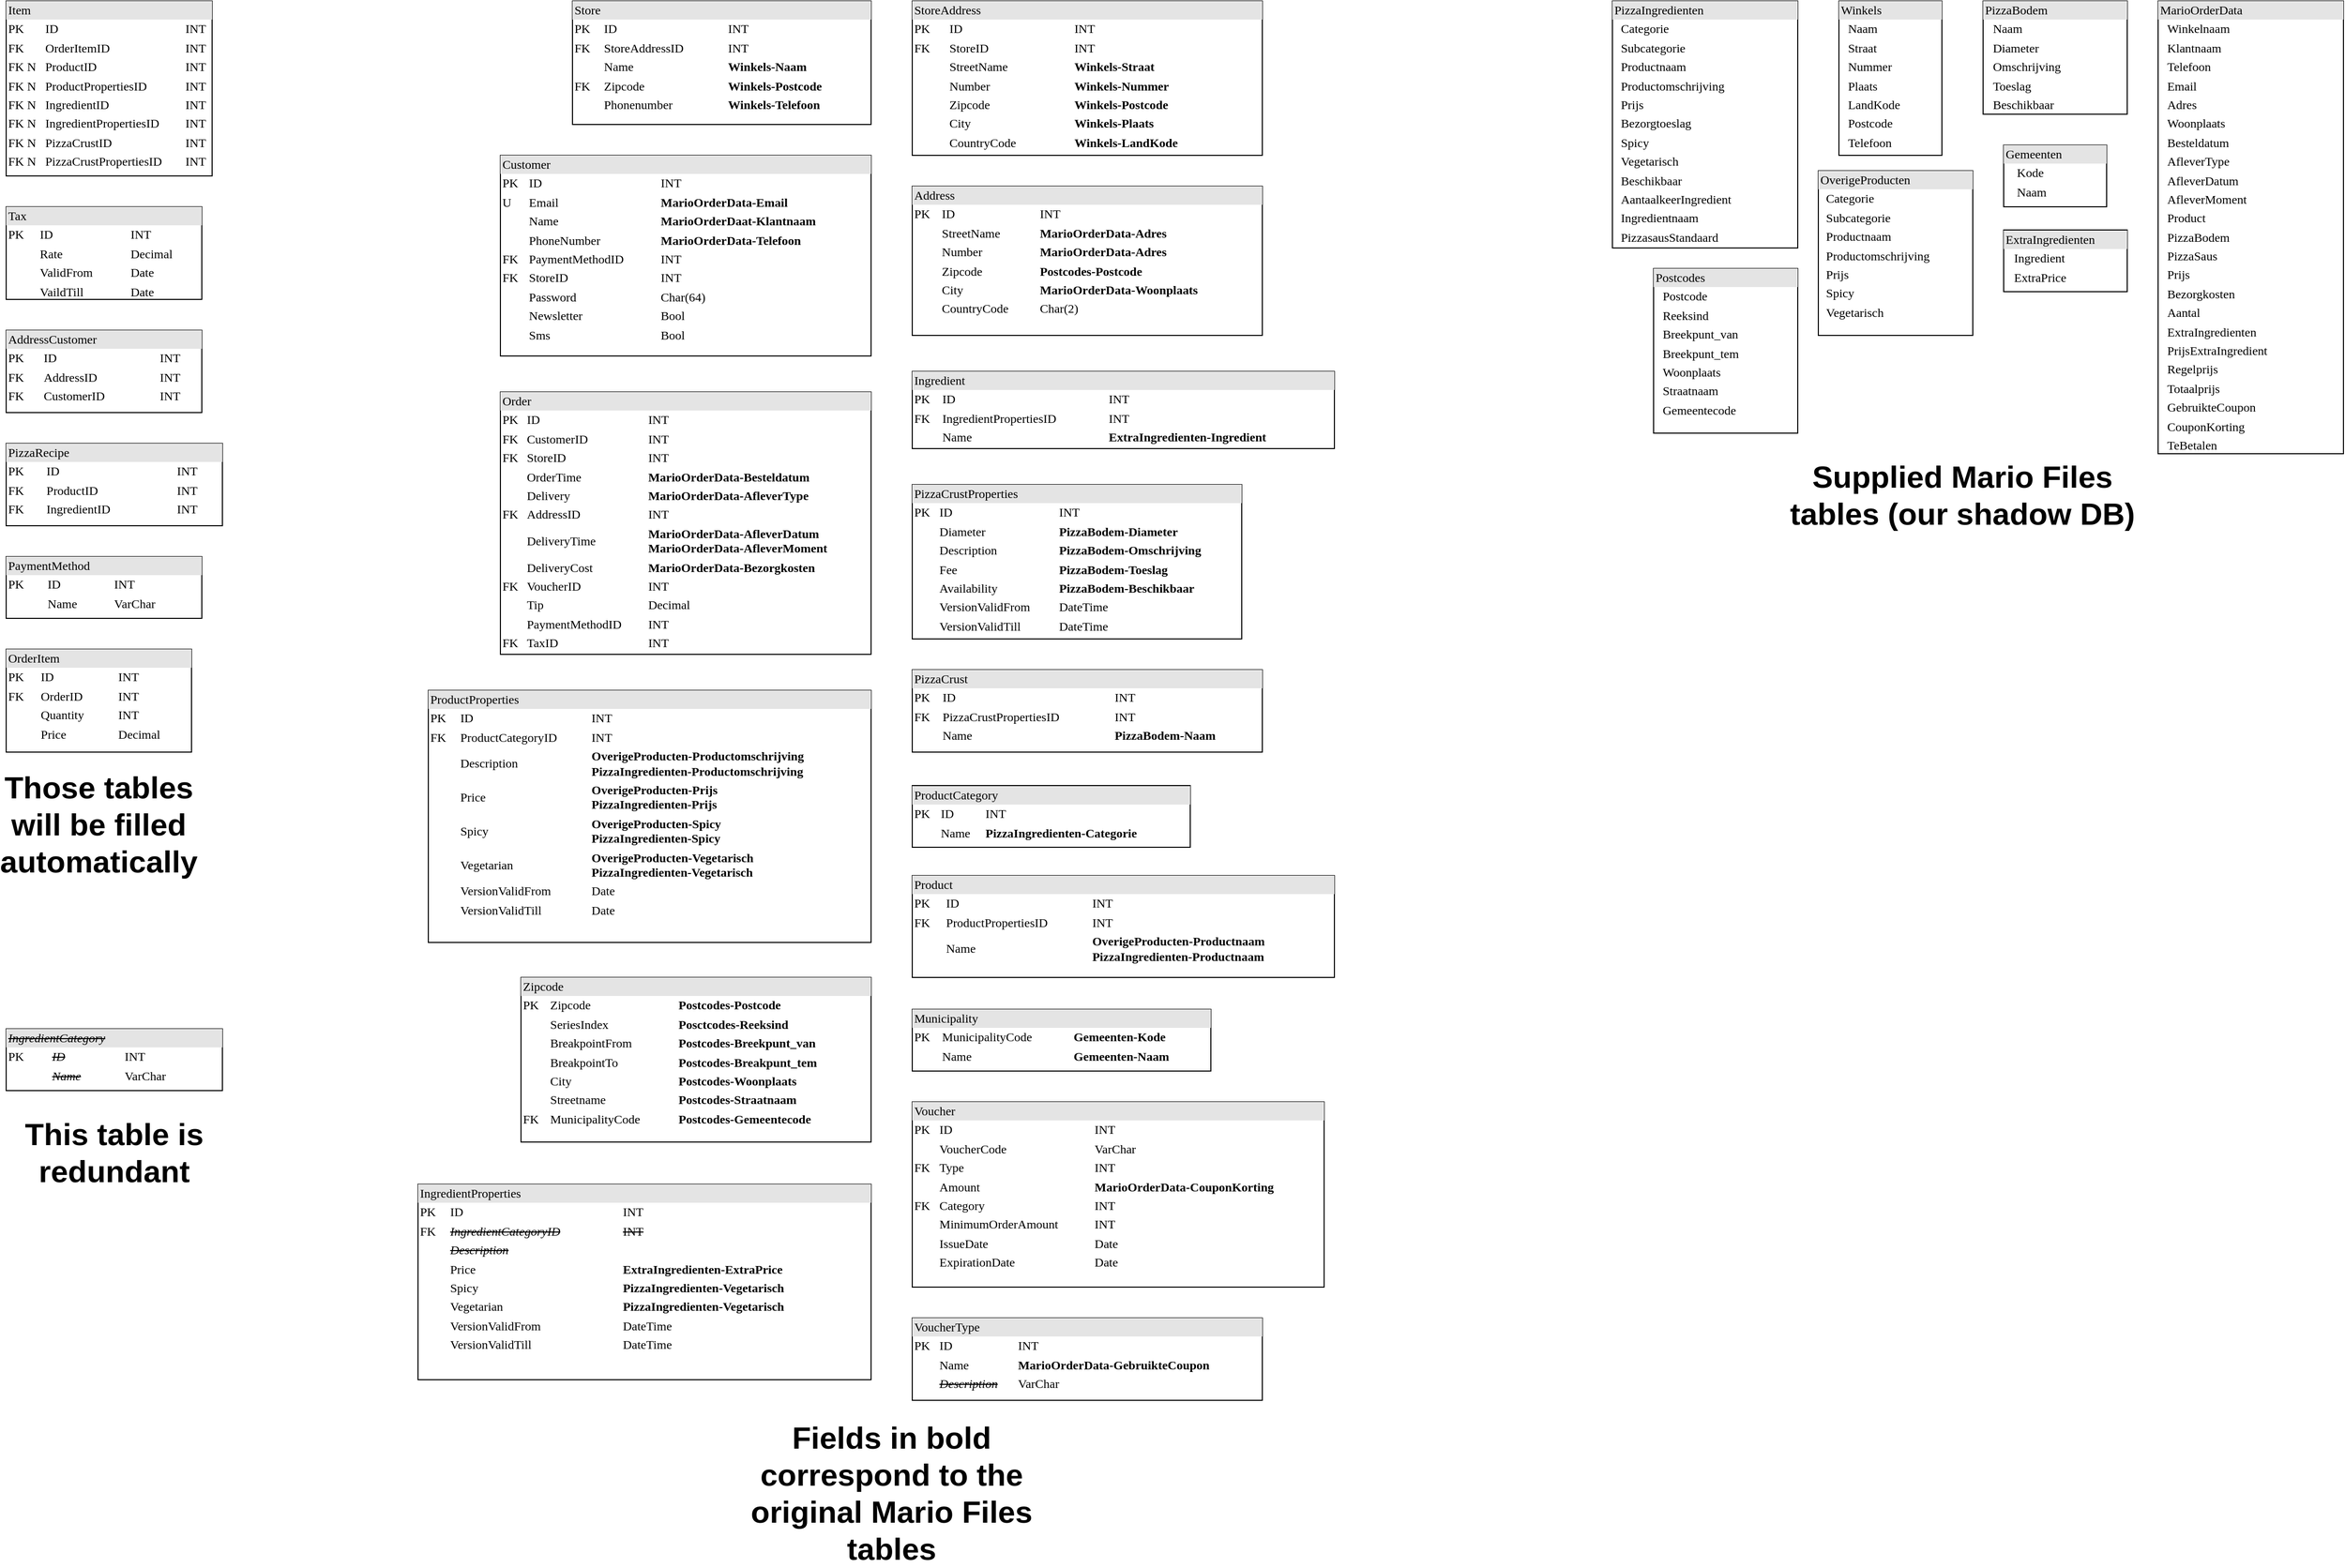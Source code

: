 <mxfile version="13.7.7" type="github"><diagram name="Page-1" id="2ca16b54-16f6-2749-3443-fa8db7711227"><mxGraphModel dx="2931" dy="1574" grid="1" gridSize="10" guides="1" tooltips="1" connect="1" arrows="1" fold="1" page="1" pageScale="1" pageWidth="4681" pageHeight="3300" background="#ffffff" math="0" shadow="0"><root><mxCell id="0"/><mxCell id="1" parent="0"/><mxCell id="2ed32ef02a7f4228-1" value="&lt;div style=&quot;box-sizing: border-box ; width: 100% ; background: #e4e4e4 ; padding: 2px&quot;&gt;Gemeenten&lt;/div&gt;&lt;table style=&quot;width: 100% ; font-size: 1em&quot; cellpadding=&quot;2&quot; cellspacing=&quot;0&quot;&gt;&lt;tbody&gt;&lt;tr&gt;&lt;td&gt;&lt;br&gt;&lt;/td&gt;&lt;td&gt;Kode&lt;/td&gt;&lt;/tr&gt;&lt;tr&gt;&lt;td&gt;&lt;br&gt;&lt;/td&gt;&lt;td&gt;Naam&lt;/td&gt;&lt;/tr&gt;&lt;tr&gt;&lt;td&gt;&lt;/td&gt;&lt;td&gt;&lt;br&gt;&lt;/td&gt;&lt;/tr&gt;&lt;/tbody&gt;&lt;/table&gt;" style="verticalAlign=top;align=left;overflow=fill;html=1;rounded=0;shadow=0;comic=0;labelBackgroundColor=none;strokeWidth=1;fontFamily=Verdana;fontSize=12" parent="1" vertex="1"><mxGeometry x="2020" y="180" width="100" height="60" as="geometry"/></mxCell><mxCell id="2ed32ef02a7f4228-2" value="&lt;div style=&quot;box-sizing: border-box ; width: 100% ; background: #e4e4e4 ; padding: 2px&quot;&gt;Postcodes&lt;/div&gt;&lt;table style=&quot;width: 100% ; font-size: 1em&quot; cellpadding=&quot;2&quot; cellspacing=&quot;0&quot;&gt;&lt;tbody&gt;&lt;tr&gt;&lt;td&gt;&lt;br&gt;&lt;/td&gt;&lt;td&gt;Postcode&lt;/td&gt;&lt;/tr&gt;&lt;tr&gt;&lt;td&gt;&lt;br&gt;&lt;/td&gt;&lt;td&gt;Reeksind&lt;/td&gt;&lt;/tr&gt;&lt;tr&gt;&lt;td&gt;&lt;/td&gt;&lt;td&gt;Breekpunt_van&lt;/td&gt;&lt;/tr&gt;&lt;tr&gt;&lt;td&gt;&lt;br&gt;&lt;/td&gt;&lt;td&gt;Breekpunt_tem&lt;br&gt;&lt;/td&gt;&lt;/tr&gt;&lt;tr&gt;&lt;td&gt;&lt;br&gt;&lt;/td&gt;&lt;td&gt;Woonplaats&lt;br&gt;&lt;/td&gt;&lt;/tr&gt;&lt;tr&gt;&lt;td&gt;&lt;br&gt;&lt;/td&gt;&lt;td&gt;Straatnaam&lt;br&gt;&lt;/td&gt;&lt;/tr&gt;&lt;tr&gt;&lt;td&gt;&lt;br&gt;&lt;/td&gt;&lt;td&gt;Gemeentecode&lt;br&gt;&lt;/td&gt;&lt;/tr&gt;&lt;/tbody&gt;&lt;/table&gt;" style="verticalAlign=top;align=left;overflow=fill;html=1;rounded=0;shadow=0;comic=0;labelBackgroundColor=none;strokeWidth=1;fontFamily=Verdana;fontSize=12" parent="1" vertex="1"><mxGeometry x="1680" y="300" width="140" height="160" as="geometry"/></mxCell><mxCell id="2ed32ef02a7f4228-5" value="&lt;div style=&quot;box-sizing: border-box ; width: 100% ; background: #e4e4e4 ; padding: 2px&quot;&gt;ExtraIngredienten&lt;br&gt;&lt;/div&gt;&lt;table style=&quot;width: 100% ; font-size: 1em&quot; cellpadding=&quot;2&quot; cellspacing=&quot;0&quot;&gt;&lt;tbody&gt;&lt;tr&gt;&lt;td&gt;&lt;br&gt;&lt;/td&gt;&lt;td&gt;Ingredient&lt;/td&gt;&lt;/tr&gt;&lt;tr&gt;&lt;td&gt;&lt;br&gt;&lt;/td&gt;&lt;td&gt;ExtraPrice&lt;/td&gt;&lt;/tr&gt;&lt;tr&gt;&lt;td&gt;&lt;/td&gt;&lt;td&gt;&lt;br&gt;&lt;/td&gt;&lt;/tr&gt;&lt;/tbody&gt;&lt;/table&gt;" style="verticalAlign=top;align=left;overflow=fill;html=1;rounded=0;shadow=0;comic=0;labelBackgroundColor=none;strokeWidth=1;fontFamily=Verdana;fontSize=12" parent="1" vertex="1"><mxGeometry x="2020" y="262.5" width="120" height="60" as="geometry"/></mxCell><mxCell id="2ed32ef02a7f4228-6" value="&lt;div style=&quot;box-sizing: border-box ; width: 100% ; background: #e4e4e4 ; padding: 2px&quot;&gt;Winkels&lt;/div&gt;&lt;table style=&quot;width: 100% ; font-size: 1em&quot; cellpadding=&quot;2&quot; cellspacing=&quot;0&quot;&gt;&lt;tbody&gt;&lt;tr&gt;&lt;td&gt;&lt;br&gt;&lt;/td&gt;&lt;td&gt;Naam&lt;/td&gt;&lt;/tr&gt;&lt;tr&gt;&lt;td&gt;&lt;br&gt;&lt;/td&gt;&lt;td&gt;Straat&lt;/td&gt;&lt;/tr&gt;&lt;tr&gt;&lt;td&gt;&lt;/td&gt;&lt;td&gt;Nummer&lt;/td&gt;&lt;/tr&gt;&lt;tr&gt;&lt;td&gt;&lt;br&gt;&lt;/td&gt;&lt;td&gt;Plaats&lt;br&gt;&lt;/td&gt;&lt;/tr&gt;&lt;tr&gt;&lt;td&gt;&lt;br&gt;&lt;/td&gt;&lt;td&gt;LandKode&lt;br&gt;&lt;/td&gt;&lt;/tr&gt;&lt;tr&gt;&lt;td&gt;&lt;br&gt;&lt;/td&gt;&lt;td&gt;Postcode&lt;/td&gt;&lt;/tr&gt;&lt;tr&gt;&lt;td&gt;&lt;br&gt;&lt;/td&gt;&lt;td&gt;Telefoon&lt;br&gt;&lt;/td&gt;&lt;/tr&gt;&lt;tr&gt;&lt;td&gt;&lt;br&gt;&lt;/td&gt;&lt;td&gt;&lt;br&gt;&lt;/td&gt;&lt;/tr&gt;&lt;tr&gt;&lt;td&gt;&lt;br&gt;&lt;/td&gt;&lt;td&gt;&lt;br&gt;&lt;/td&gt;&lt;/tr&gt;&lt;tr&gt;&lt;td&gt;&lt;br&gt;&lt;/td&gt;&lt;td&gt;&lt;br&gt;&lt;/td&gt;&lt;/tr&gt;&lt;/tbody&gt;&lt;/table&gt;" style="verticalAlign=top;align=left;overflow=fill;html=1;rounded=0;shadow=0;comic=0;labelBackgroundColor=none;strokeWidth=1;fontFamily=Verdana;fontSize=12" parent="1" vertex="1"><mxGeometry x="1860" y="40" width="100" height="150" as="geometry"/></mxCell><mxCell id="2ed32ef02a7f4228-8" value="&lt;div style=&quot;box-sizing: border-box ; width: 100% ; background: #e4e4e4 ; padding: 2px&quot;&gt;MarioOrderData&lt;/div&gt;&lt;table style=&quot;width: 100% ; font-size: 1em&quot; cellpadding=&quot;2&quot; cellspacing=&quot;0&quot;&gt;&lt;tbody&gt;&lt;tr&gt;&lt;td&gt;&lt;br&gt;&lt;/td&gt;&lt;td&gt;Winkelnaam&lt;/td&gt;&lt;/tr&gt;&lt;tr&gt;&lt;td&gt;&lt;br&gt;&lt;/td&gt;&lt;td&gt;Klantnaam&lt;/td&gt;&lt;/tr&gt;&lt;tr&gt;&lt;td&gt;&lt;/td&gt;&lt;td&gt;Telefoon&lt;/td&gt;&lt;/tr&gt;&lt;tr&gt;&lt;td&gt;&lt;br&gt;&lt;/td&gt;&lt;td&gt;Email&lt;br&gt;&lt;/td&gt;&lt;/tr&gt;&lt;tr&gt;&lt;td&gt;&lt;br&gt;&lt;/td&gt;&lt;td&gt;Adres&lt;br&gt;&lt;/td&gt;&lt;/tr&gt;&lt;tr&gt;&lt;td&gt;&lt;br&gt;&lt;/td&gt;&lt;td&gt;Woonplaats&lt;br&gt;&lt;/td&gt;&lt;/tr&gt;&lt;tr&gt;&lt;td&gt;&lt;br&gt;&lt;/td&gt;&lt;td&gt;Besteldatum&lt;br&gt;&lt;/td&gt;&lt;/tr&gt;&lt;tr&gt;&lt;td&gt;&lt;br&gt;&lt;/td&gt;&lt;td&gt;AfleverType&lt;br&gt;&lt;/td&gt;&lt;/tr&gt;&lt;tr&gt;&lt;td&gt;&lt;br&gt;&lt;/td&gt;&lt;td&gt;AfleverDatum&lt;/td&gt;&lt;/tr&gt;&lt;tr&gt;&lt;td&gt;&lt;br&gt;&lt;/td&gt;&lt;td&gt;AfleverMoment&lt;br&gt;&lt;/td&gt;&lt;/tr&gt;&lt;tr&gt;&lt;td&gt;&lt;br&gt;&lt;/td&gt;&lt;td&gt;Product&lt;br&gt;&lt;/td&gt;&lt;/tr&gt;&lt;tr&gt;&lt;td&gt;&lt;br&gt;&lt;/td&gt;&lt;td&gt;PizzaBodem&lt;br&gt;&lt;/td&gt;&lt;/tr&gt;&lt;tr&gt;&lt;td&gt;&lt;br&gt;&lt;/td&gt;&lt;td&gt;PizzaSaus&lt;br&gt;&lt;/td&gt;&lt;/tr&gt;&lt;tr&gt;&lt;td&gt;&lt;br&gt;&lt;/td&gt;&lt;td&gt;Prijs&lt;br&gt;&lt;/td&gt;&lt;/tr&gt;&lt;tr&gt;&lt;td&gt;&lt;br&gt;&lt;/td&gt;&lt;td&gt;Bezorgkosten&lt;br&gt;&lt;/td&gt;&lt;/tr&gt;&lt;tr&gt;&lt;td&gt;&lt;br&gt;&lt;/td&gt;&lt;td&gt;Aantal&lt;br&gt;&lt;/td&gt;&lt;/tr&gt;&lt;tr&gt;&lt;td&gt;&lt;br&gt;&lt;/td&gt;&lt;td&gt;ExtraIngredienten&lt;br&gt;&lt;/td&gt;&lt;/tr&gt;&lt;tr&gt;&lt;td&gt;&lt;br&gt;&lt;/td&gt;&lt;td&gt;PrijsExtraIngredient&lt;br&gt;&lt;/td&gt;&lt;/tr&gt;&lt;tr&gt;&lt;td&gt;&lt;br&gt;&lt;/td&gt;&lt;td&gt;Regelprijs&lt;br&gt;&lt;/td&gt;&lt;/tr&gt;&lt;tr&gt;&lt;td&gt;&lt;br&gt;&lt;/td&gt;&lt;td&gt;Totaalprijs&lt;br&gt;&lt;/td&gt;&lt;/tr&gt;&lt;tr&gt;&lt;td&gt;&lt;br&gt;&lt;/td&gt;&lt;td&gt;GebruikteCoupon&lt;br&gt;&lt;/td&gt;&lt;/tr&gt;&lt;tr&gt;&lt;td&gt;&lt;br&gt;&lt;/td&gt;&lt;td&gt;CouponKorting&lt;br&gt;&lt;/td&gt;&lt;/tr&gt;&lt;tr&gt;&lt;td&gt;&lt;br&gt;&lt;/td&gt;&lt;td&gt;TeBetalen&lt;br&gt;&lt;/td&gt;&lt;/tr&gt;&lt;/tbody&gt;&lt;/table&gt;" style="verticalAlign=top;align=left;overflow=fill;html=1;rounded=0;shadow=0;comic=0;labelBackgroundColor=none;strokeWidth=1;fontFamily=Verdana;fontSize=12" parent="1" vertex="1"><mxGeometry x="2170" y="40" width="180" height="440" as="geometry"/></mxCell><mxCell id="2ed32ef02a7f4228-10" value="&lt;div style=&quot;box-sizing: border-box ; width: 100% ; background: #e4e4e4 ; padding: 2px&quot;&gt;PizzaIngredienten&lt;/div&gt;&lt;table style=&quot;width: 100% ; font-size: 1em&quot; cellpadding=&quot;2&quot; cellspacing=&quot;0&quot;&gt;&lt;tbody&gt;&lt;tr&gt;&lt;td&gt;&lt;br&gt;&lt;/td&gt;&lt;td&gt;Categorie&lt;/td&gt;&lt;/tr&gt;&lt;tr&gt;&lt;td&gt;&lt;br&gt;&lt;/td&gt;&lt;td&gt;Subcategorie&lt;/td&gt;&lt;/tr&gt;&lt;tr&gt;&lt;td&gt;&lt;/td&gt;&lt;td&gt;Productnaam&lt;/td&gt;&lt;/tr&gt;&lt;tr&gt;&lt;td&gt;&lt;br&gt;&lt;/td&gt;&lt;td&gt;Productomschrijving&lt;br&gt;&lt;/td&gt;&lt;/tr&gt;&lt;tr&gt;&lt;td&gt;&lt;br&gt;&lt;/td&gt;&lt;td&gt;Prijs&lt;br&gt;&lt;/td&gt;&lt;/tr&gt;&lt;tr&gt;&lt;td&gt;&lt;br&gt;&lt;/td&gt;&lt;td&gt;Bezorgtoeslag&lt;br&gt;&lt;/td&gt;&lt;/tr&gt;&lt;tr&gt;&lt;td&gt;&lt;br&gt;&lt;/td&gt;&lt;td&gt;Spicy&lt;br&gt;&lt;/td&gt;&lt;/tr&gt;&lt;tr&gt;&lt;td&gt;&lt;br&gt;&lt;/td&gt;&lt;td&gt;Vegetarisch&lt;br&gt;&lt;/td&gt;&lt;/tr&gt;&lt;tr&gt;&lt;td&gt;&lt;br&gt;&lt;/td&gt;&lt;td&gt;Beschikbaar&lt;br&gt;&lt;/td&gt;&lt;/tr&gt;&lt;tr&gt;&lt;td&gt;&lt;br&gt;&lt;/td&gt;&lt;td&gt;AantaalkeerIngredient&lt;br&gt;&lt;/td&gt;&lt;/tr&gt;&lt;tr&gt;&lt;td&gt;&lt;br&gt;&lt;/td&gt;&lt;td&gt;Ingredientnaam&lt;br&gt;&lt;/td&gt;&lt;/tr&gt;&lt;tr&gt;&lt;td&gt;&lt;br&gt;&lt;/td&gt;&lt;td&gt;PizzasausStandaard&lt;br&gt;&lt;/td&gt;&lt;/tr&gt;&lt;/tbody&gt;&lt;/table&gt;" style="verticalAlign=top;align=left;overflow=fill;html=1;rounded=0;shadow=0;comic=0;labelBackgroundColor=none;strokeWidth=1;fontFamily=Verdana;fontSize=12" parent="1" vertex="1"><mxGeometry x="1640" y="40" width="180" height="240" as="geometry"/></mxCell><mxCell id="2ed32ef02a7f4228-12" value="&lt;div style=&quot;box-sizing: border-box ; width: 100% ; background: #e4e4e4 ; padding: 2px&quot;&gt;OverigeProducten&lt;/div&gt;&lt;table style=&quot;width: 100% ; font-size: 1em&quot; cellpadding=&quot;2&quot; cellspacing=&quot;0&quot;&gt;&lt;tbody&gt;&lt;tr&gt;&lt;td&gt;&lt;br&gt;&lt;/td&gt;&lt;td&gt;Categorie&lt;/td&gt;&lt;/tr&gt;&lt;tr&gt;&lt;td&gt;&lt;br&gt;&lt;/td&gt;&lt;td&gt;Subcategorie&lt;/td&gt;&lt;/tr&gt;&lt;tr&gt;&lt;td&gt;&lt;/td&gt;&lt;td&gt;Productnaam&lt;/td&gt;&lt;/tr&gt;&lt;tr&gt;&lt;td&gt;&lt;br&gt;&lt;/td&gt;&lt;td&gt;Productomschrijving&lt;br&gt;&lt;/td&gt;&lt;/tr&gt;&lt;tr&gt;&lt;td&gt;&lt;br&gt;&lt;/td&gt;&lt;td&gt;Prijs&lt;br&gt;&lt;/td&gt;&lt;/tr&gt;&lt;tr&gt;&lt;td&gt;&lt;br&gt;&lt;/td&gt;&lt;td&gt;Spicy&lt;br&gt;&lt;/td&gt;&lt;/tr&gt;&lt;tr&gt;&lt;td&gt;&lt;br&gt;&lt;/td&gt;&lt;td&gt;Vegetarisch&lt;/td&gt;&lt;/tr&gt;&lt;/tbody&gt;&lt;/table&gt;" style="verticalAlign=top;align=left;overflow=fill;html=1;rounded=0;shadow=0;comic=0;labelBackgroundColor=none;strokeWidth=1;fontFamily=Verdana;fontSize=12" parent="1" vertex="1"><mxGeometry x="1840" y="205" width="150" height="160" as="geometry"/></mxCell><mxCell id="JpYVk5_XRq7a_SPxxOqZ-1" value="&lt;div style=&quot;box-sizing: border-box ; width: 100% ; background: #e4e4e4 ; padding: 2px&quot;&gt;PizzaBodem&lt;br&gt;&lt;/div&gt;&lt;table style=&quot;width: 100% ; font-size: 1em&quot; cellpadding=&quot;2&quot; cellspacing=&quot;0&quot;&gt;&lt;tbody&gt;&lt;tr&gt;&lt;td&gt;&lt;br&gt;&lt;/td&gt;&lt;td&gt;Naam&lt;/td&gt;&lt;/tr&gt;&lt;tr&gt;&lt;td&gt;&lt;br&gt;&lt;/td&gt;&lt;td&gt;Diameter&lt;br&gt;&lt;/td&gt;&lt;/tr&gt;&lt;tr&gt;&lt;td&gt;&lt;/td&gt;&lt;td&gt;Omschrijving&lt;br&gt;&lt;/td&gt;&lt;/tr&gt;&lt;tr&gt;&lt;td&gt;&lt;br&gt;&lt;/td&gt;&lt;td&gt;Toeslag&lt;br&gt;&lt;/td&gt;&lt;/tr&gt;&lt;tr&gt;&lt;td&gt;&lt;br&gt;&lt;/td&gt;&lt;td&gt;Beschikbaar&lt;/td&gt;&lt;/tr&gt;&lt;tr&gt;&lt;td&gt;&lt;br&gt;&lt;/td&gt;&lt;td&gt;&lt;br&gt;&lt;/td&gt;&lt;/tr&gt;&lt;tr&gt;&lt;td&gt;&lt;br&gt;&lt;/td&gt;&lt;td&gt;&lt;br&gt;&lt;/td&gt;&lt;/tr&gt;&lt;/tbody&gt;&lt;/table&gt;" style="verticalAlign=top;align=left;overflow=fill;html=1;rounded=0;shadow=0;comic=0;labelBackgroundColor=none;strokeWidth=1;fontFamily=Verdana;fontSize=12" parent="1" vertex="1"><mxGeometry x="2000" y="40" width="140" height="110" as="geometry"/></mxCell><mxCell id="wfEg0VBYQeHre-1-hse5-2" value="&lt;div style=&quot;box-sizing: border-box ; width: 100% ; background: #e4e4e4 ; padding: 2px&quot;&gt;IngredientProperties&lt;br&gt;&lt;/div&gt;&lt;table style=&quot;width: 100% ; font-size: 1em&quot; cellspacing=&quot;0&quot; cellpadding=&quot;2&quot;&gt;&lt;tbody&gt;&lt;tr&gt;&lt;td&gt;PK&lt;/td&gt;&lt;td&gt;ID&lt;/td&gt;&lt;td&gt;INT&lt;/td&gt;&lt;/tr&gt;&lt;tr&gt;&lt;td&gt;FK&lt;/td&gt;&lt;td&gt;&lt;strike&gt;&lt;i&gt;IngredientCategoryID&lt;/i&gt;&lt;/strike&gt;&lt;br&gt;&lt;/td&gt;&lt;td&gt;&lt;strike&gt;INT&lt;/strike&gt;&lt;/td&gt;&lt;/tr&gt;&lt;tr&gt;&lt;td&gt;&lt;br&gt;&lt;/td&gt;&lt;td&gt;&lt;strike&gt;&lt;i&gt;Description&lt;/i&gt;&lt;/strike&gt;&lt;br&gt;&lt;/td&gt;&lt;td&gt;&lt;br&gt;&lt;/td&gt;&lt;/tr&gt;&lt;tr&gt;&lt;td&gt;&lt;br&gt;&lt;/td&gt;&lt;td&gt;Price&lt;br&gt;&lt;/td&gt;&lt;td&gt;&lt;b&gt;ExtraIngredienten-ExtraPrice&lt;/b&gt;&lt;/td&gt;&lt;/tr&gt;&lt;tr&gt;&lt;td&gt;&lt;br&gt;&lt;/td&gt;&lt;td&gt;Spicy&lt;br&gt;&lt;/td&gt;&lt;td&gt;&lt;b&gt;PizzaIngredienten-Vegetarisch&lt;/b&gt;&lt;/td&gt;&lt;/tr&gt;&lt;tr&gt;&lt;td&gt;&lt;br&gt;&lt;/td&gt;&lt;td&gt;Vegetarian&lt;br&gt;&lt;/td&gt;&lt;td&gt;&lt;b&gt;PizzaIngredienten-Vegetarisch&lt;/b&gt;&lt;/td&gt;&lt;/tr&gt;&lt;tr&gt;&lt;td&gt;&lt;br&gt;&lt;/td&gt;&lt;td&gt;VersionValidFrom&lt;/td&gt;&lt;td&gt;DateTime&lt;/td&gt;&lt;/tr&gt;&lt;tr&gt;&lt;td&gt;&lt;br&gt;&lt;/td&gt;&lt;td&gt;VersionValidTill&lt;/td&gt;&lt;td&gt;DateTime&lt;/td&gt;&lt;/tr&gt;&lt;/tbody&gt;&lt;/table&gt;" style="verticalAlign=top;align=left;overflow=fill;html=1;rounded=0;shadow=0;comic=0;labelBackgroundColor=none;strokeWidth=1;fontFamily=Verdana;fontSize=12" vertex="1" parent="1"><mxGeometry x="480" y="1190" width="440" height="190" as="geometry"/></mxCell><mxCell id="wfEg0VBYQeHre-1-hse5-3" value="&lt;div style=&quot;box-sizing: border-box ; width: 100% ; background: #e4e4e4 ; padding: 2px&quot;&gt;ProductProperties&lt;br&gt;&lt;/div&gt;&lt;table style=&quot;width: 100% ; font-size: 1em&quot; cellspacing=&quot;0&quot; cellpadding=&quot;2&quot;&gt;&lt;tbody&gt;&lt;tr&gt;&lt;td&gt;PK&amp;nbsp;&lt;/td&gt;&lt;td&gt;ID&lt;/td&gt;&lt;td&gt;INT&lt;br&gt;&lt;/td&gt;&lt;/tr&gt;&lt;tr&gt;&lt;td&gt;FK&lt;/td&gt;&lt;td&gt;ProductCategoryID&lt;br&gt;&lt;/td&gt;&lt;td&gt;INT&lt;/td&gt;&lt;/tr&gt;&lt;tr&gt;&lt;td&gt;&lt;br&gt;&lt;/td&gt;&lt;td&gt;Description&lt;br&gt;&lt;/td&gt;&lt;td&gt;&lt;b&gt;OverigeProducten-Productomschrijving&lt;br&gt;PizzaIngredienten-Productomschrijving&lt;br&gt;&lt;/b&gt;&lt;/td&gt;&lt;/tr&gt;&lt;tr&gt;&lt;td&gt;&lt;br&gt;&lt;/td&gt;&lt;td&gt;Price&lt;br&gt;&lt;/td&gt;&lt;td&gt;&lt;b&gt;OverigeProducten-Prijs&lt;br&gt;PizzaIngredienten-Prijs&lt;br&gt;&lt;/b&gt;&lt;/td&gt;&lt;/tr&gt;&lt;tr&gt;&lt;td&gt;&lt;br&gt;&lt;/td&gt;&lt;td&gt;Spicy&lt;br&gt;&lt;/td&gt;&lt;td&gt;&lt;b&gt;OverigeProducten-Spicy&lt;br&gt;PizzaIngredienten-Spicy&lt;br&gt;&lt;/b&gt;&lt;/td&gt;&lt;/tr&gt;&lt;tr&gt;&lt;td&gt;&lt;br&gt;&lt;/td&gt;&lt;td&gt;Vegetarian&lt;br&gt;&lt;/td&gt;&lt;td&gt;&lt;b&gt;OverigeProducten-Vegetarisch&lt;br&gt;PizzaIngredienten-Vegetarisch&lt;br&gt;&lt;/b&gt;&lt;/td&gt;&lt;/tr&gt;&lt;tr&gt;&lt;td&gt;&lt;br&gt;&lt;/td&gt;&lt;td&gt;VersionValidFrom&lt;/td&gt;&lt;td&gt;Date&lt;/td&gt;&lt;/tr&gt;&lt;tr&gt;&lt;td&gt;&lt;br&gt;&lt;/td&gt;&lt;td&gt;VersionValidTill&lt;/td&gt;&lt;td&gt;Date&lt;/td&gt;&lt;/tr&gt;&lt;/tbody&gt;&lt;/table&gt;" style="verticalAlign=top;align=left;overflow=fill;html=1;rounded=0;shadow=0;comic=0;labelBackgroundColor=none;strokeWidth=1;fontFamily=Verdana;fontSize=12" vertex="1" parent="1"><mxGeometry x="490" y="710" width="430" height="245" as="geometry"/></mxCell><mxCell id="wfEg0VBYQeHre-1-hse5-4" value="&lt;div style=&quot;box-sizing: border-box ; width: 100% ; background: #e4e4e4 ; padding: 2px&quot;&gt;PizzaRecipe&lt;br&gt;&lt;/div&gt;&lt;table style=&quot;width: 100% ; font-size: 1em&quot; cellspacing=&quot;0&quot; cellpadding=&quot;2&quot;&gt;&lt;tbody&gt;&lt;tr&gt;&lt;td&gt;PK&lt;/td&gt;&lt;td&gt;ID&lt;/td&gt;&lt;td&gt;INT&lt;/td&gt;&lt;/tr&gt;&lt;tr&gt;&lt;td&gt;FK&lt;/td&gt;&lt;td&gt;ProductID&lt;br&gt;&lt;/td&gt;&lt;td&gt;INT&lt;/td&gt;&lt;/tr&gt;&lt;tr&gt;&lt;td&gt;FK&lt;/td&gt;&lt;td&gt;IngredientID&lt;br&gt;&lt;/td&gt;&lt;td&gt;INT&lt;/td&gt;&lt;/tr&gt;&lt;/tbody&gt;&lt;/table&gt;" style="verticalAlign=top;align=left;overflow=fill;html=1;rounded=0;shadow=0;comic=0;labelBackgroundColor=none;strokeWidth=1;fontFamily=Verdana;fontSize=12" vertex="1" parent="1"><mxGeometry x="80" y="470" width="210" height="80" as="geometry"/></mxCell><mxCell id="wfEg0VBYQeHre-1-hse5-5" value="&lt;div style=&quot;box-sizing: border-box ; width: 100% ; background: #e4e4e4 ; padding: 2px&quot;&gt;&lt;strike&gt;&lt;i&gt;IngredientCategory&lt;/i&gt;&lt;/strike&gt;&lt;br&gt;&lt;/div&gt;&lt;table style=&quot;width: 100% ; font-size: 1em&quot; cellspacing=&quot;0&quot; cellpadding=&quot;2&quot;&gt;&lt;tbody&gt;&lt;tr&gt;&lt;td&gt;PK&lt;/td&gt;&lt;td&gt;&lt;strike&gt;&lt;i&gt;ID&lt;/i&gt;&lt;/strike&gt;&lt;br&gt;&lt;/td&gt;&lt;td&gt;INT&lt;/td&gt;&lt;/tr&gt;&lt;tr&gt;&lt;td&gt;&lt;br&gt;&lt;/td&gt;&lt;td&gt;&lt;strike&gt;&lt;i&gt;Name&lt;/i&gt;&lt;/strike&gt;&lt;br&gt;&lt;/td&gt;&lt;td&gt;VarChar&lt;/td&gt;&lt;/tr&gt;&lt;/tbody&gt;&lt;/table&gt;" style="verticalAlign=top;align=left;overflow=fill;html=1;rounded=0;shadow=0;comic=0;labelBackgroundColor=none;strokeWidth=1;fontFamily=Verdana;fontSize=12" vertex="1" parent="1"><mxGeometry x="80" y="1039" width="210" height="60" as="geometry"/></mxCell><mxCell id="wfEg0VBYQeHre-1-hse5-6" value="&lt;div style=&quot;box-sizing: border-box ; width: 100% ; background: #e4e4e4 ; padding: 2px&quot;&gt;Ingredient&lt;br&gt;&lt;/div&gt;&lt;table style=&quot;width: 100% ; font-size: 1em&quot; cellspacing=&quot;0&quot; cellpadding=&quot;2&quot;&gt;&lt;tbody&gt;&lt;tr&gt;&lt;td&gt;PK&lt;/td&gt;&lt;td&gt;ID&lt;/td&gt;&lt;td&gt;INT&lt;/td&gt;&lt;/tr&gt;&lt;tr&gt;&lt;td&gt;FK&lt;/td&gt;&lt;td&gt;IngredientPropertiesID&lt;/td&gt;&lt;td&gt;INT&lt;/td&gt;&lt;/tr&gt;&lt;tr&gt;&lt;td&gt;&lt;br&gt;&lt;/td&gt;&lt;td&gt;Name&lt;br&gt;&lt;/td&gt;&lt;td&gt;&lt;b&gt;ExtraIngredienten-Ingredient&lt;/b&gt;&lt;/td&gt;&lt;/tr&gt;&lt;/tbody&gt;&lt;/table&gt;" style="verticalAlign=top;align=left;overflow=fill;html=1;rounded=0;shadow=0;comic=0;labelBackgroundColor=none;strokeWidth=1;fontFamily=Verdana;fontSize=12;fixDash=0;backgroundOutline=0;" vertex="1" parent="1"><mxGeometry x="960" y="400" width="410" height="75" as="geometry"/></mxCell><mxCell id="wfEg0VBYQeHre-1-hse5-7" value="&lt;div style=&quot;box-sizing: border-box ; width: 100% ; background: #e4e4e4 ; padding: 2px&quot;&gt;Product&lt;br&gt;&lt;/div&gt;&lt;table style=&quot;width: 100% ; font-size: 1em&quot; cellspacing=&quot;0&quot; cellpadding=&quot;2&quot;&gt;&lt;tbody&gt;&lt;tr&gt;&lt;td&gt;PK&amp;nbsp;&lt;/td&gt;&lt;td&gt;ID&lt;/td&gt;&lt;td&gt;INT&lt;br&gt;&lt;/td&gt;&lt;/tr&gt;&lt;tr&gt;&lt;td&gt;FK&lt;/td&gt;&lt;td&gt;ProductPropertiesID&lt;br&gt;&lt;/td&gt;&lt;td&gt;INT&lt;/td&gt;&lt;/tr&gt;&lt;tr&gt;&lt;td&gt;&lt;br&gt;&lt;/td&gt;&lt;td&gt;Name&lt;br&gt;&lt;/td&gt;&lt;td&gt;&lt;b&gt;OverigeProducten-Productnaam&lt;/b&gt;&lt;br&gt;&lt;b&gt;PizzaIngredienten-Productnaam&lt;/b&gt;&lt;br&gt;&lt;/td&gt;&lt;/tr&gt;&lt;/tbody&gt;&lt;/table&gt;" style="verticalAlign=top;align=left;overflow=fill;html=1;rounded=0;shadow=0;comic=0;labelBackgroundColor=none;strokeWidth=1;fontFamily=Verdana;fontSize=12" vertex="1" parent="1"><mxGeometry x="960" y="890" width="410" height="99" as="geometry"/></mxCell><mxCell id="wfEg0VBYQeHre-1-hse5-8" value="&lt;div style=&quot;box-sizing: border-box ; width: 100% ; background: #e4e4e4 ; padding: 2px&quot;&gt;ProductCategory&lt;br&gt;&lt;/div&gt;&lt;table style=&quot;width: 100% ; font-size: 1em&quot; cellspacing=&quot;0&quot; cellpadding=&quot;2&quot;&gt;&lt;tbody&gt;&lt;tr&gt;&lt;td&gt;PK&lt;/td&gt;&lt;td&gt;ID&lt;br&gt;&lt;/td&gt;&lt;td&gt;INT&lt;/td&gt;&lt;/tr&gt;&lt;tr&gt;&lt;td&gt;&lt;br&gt;&lt;/td&gt;&lt;td&gt;Name&lt;br&gt;&lt;/td&gt;&lt;td&gt;&lt;b&gt;PizzaIngredienten-Categorie&lt;/b&gt;&lt;/td&gt;&lt;/tr&gt;&lt;/tbody&gt;&lt;/table&gt;" style="verticalAlign=top;align=left;overflow=fill;html=1;rounded=0;shadow=0;comic=0;labelBackgroundColor=none;strokeWidth=1;fontFamily=Verdana;fontSize=12" vertex="1" parent="1"><mxGeometry x="960" y="802.5" width="270" height="60" as="geometry"/></mxCell><mxCell id="wfEg0VBYQeHre-1-hse5-9" value="&lt;div style=&quot;box-sizing: border-box ; width: 100% ; background: #e4e4e4 ; padding: 2px&quot;&gt;Item&lt;br&gt;&lt;/div&gt;&lt;table style=&quot;width: 100% ; font-size: 1em&quot; cellspacing=&quot;0&quot; cellpadding=&quot;2&quot;&gt;&lt;tbody&gt;&lt;tr&gt;&lt;td&gt;PK&lt;/td&gt;&lt;td&gt;ID&lt;/td&gt;&lt;td&gt;INT&lt;/td&gt;&lt;/tr&gt;&lt;tr&gt;&lt;td&gt;FK&lt;/td&gt;&lt;td&gt;OrderItemID&lt;br&gt;&lt;/td&gt;&lt;td&gt;INT&lt;/td&gt;&lt;/tr&gt;&lt;tr&gt;&lt;td&gt;FK N&lt;/td&gt;&lt;td&gt;ProductID&lt;/td&gt;&lt;td&gt;INT&lt;/td&gt;&lt;/tr&gt;&lt;tr&gt;&lt;td&gt;FK N&lt;/td&gt;&lt;td&gt;&lt;span style=&quot;background-color: rgb(255 , 255 , 255)&quot;&gt;ProductPropertiesID&lt;/span&gt;&lt;/td&gt;&lt;td&gt;INT&lt;/td&gt;&lt;/tr&gt;&lt;tr&gt;&lt;td&gt;FK N&lt;/td&gt;&lt;td&gt;IngredientID&lt;/td&gt;&lt;td&gt;INT&lt;/td&gt;&lt;/tr&gt;&lt;tr&gt;&lt;td&gt;FK N&lt;/td&gt;&lt;td&gt;&lt;span style=&quot;background-color: rgb(255 , 255 , 255)&quot;&gt;IngredientPropertiesID&lt;/span&gt;&lt;/td&gt;&lt;td&gt;INT&lt;/td&gt;&lt;/tr&gt;&lt;tr&gt;&lt;td&gt;FK N&lt;/td&gt;&lt;td&gt;PizzaCrustID&lt;/td&gt;&lt;td&gt;INT&lt;/td&gt;&lt;/tr&gt;&lt;tr&gt;&lt;td&gt;FK N&lt;/td&gt;&lt;td&gt;&lt;span style=&quot;background-color: rgb(255 , 255 , 255)&quot;&gt;PizzaCrustPropertiesID&lt;/span&gt;&lt;/td&gt;&lt;td&gt;INT&lt;/td&gt;&lt;/tr&gt;&lt;/tbody&gt;&lt;/table&gt;" style="verticalAlign=top;align=left;overflow=fill;html=1;rounded=0;shadow=0;comic=0;labelBackgroundColor=none;strokeWidth=1;fontFamily=Verdana;fontSize=12" vertex="1" parent="1"><mxGeometry x="80" y="40" width="200" height="170" as="geometry"/></mxCell><mxCell id="wfEg0VBYQeHre-1-hse5-10" value="&lt;div style=&quot;box-sizing: border-box ; width: 100% ; background: #e4e4e4 ; padding: 2px&quot;&gt;PizzaCrust&lt;br&gt;&lt;/div&gt;&lt;table style=&quot;width: 100% ; font-size: 1em&quot; cellspacing=&quot;0&quot; cellpadding=&quot;2&quot;&gt;&lt;tbody&gt;&lt;tr&gt;&lt;td&gt;PK&lt;/td&gt;&lt;td&gt;ID&lt;/td&gt;&lt;td&gt;INT&lt;/td&gt;&lt;/tr&gt;&lt;tr&gt;&lt;td&gt;FK&lt;/td&gt;&lt;td&gt;PizzaCrustPropertiesID&lt;/td&gt;&lt;td&gt;INT&lt;/td&gt;&lt;/tr&gt;&lt;tr&gt;&lt;td&gt;&lt;br&gt;&lt;/td&gt;&lt;td&gt;Name&lt;br&gt;&lt;/td&gt;&lt;td&gt;&lt;b&gt;PizzaBodem-Naam&lt;/b&gt;&lt;/td&gt;&lt;/tr&gt;&lt;/tbody&gt;&lt;/table&gt;" style="verticalAlign=top;align=left;overflow=fill;html=1;rounded=0;shadow=0;comic=0;labelBackgroundColor=none;strokeWidth=1;fontFamily=Verdana;fontSize=12" vertex="1" parent="1"><mxGeometry x="960" y="690" width="340" height="80" as="geometry"/></mxCell><mxCell id="wfEg0VBYQeHre-1-hse5-11" value="&lt;div style=&quot;box-sizing: border-box ; width: 100% ; background: #e4e4e4 ; padding: 2px&quot;&gt;PizzaCrustProperties&lt;br&gt;&lt;/div&gt;&lt;table style=&quot;width: 100% ; font-size: 1em&quot; cellspacing=&quot;0&quot; cellpadding=&quot;2&quot;&gt;&lt;tbody&gt;&lt;tr&gt;&lt;td&gt;PK&lt;/td&gt;&lt;td&gt;ID&lt;/td&gt;&lt;td&gt;INT&lt;/td&gt;&lt;/tr&gt;&lt;tr&gt;&lt;td&gt;&lt;br&gt;&lt;/td&gt;&lt;td&gt;Diameter&lt;br&gt;&lt;/td&gt;&lt;td&gt;&lt;b&gt;PizzaBodem-Diameter&lt;/b&gt;&lt;/td&gt;&lt;/tr&gt;&lt;tr&gt;&lt;td&gt;&lt;br&gt;&lt;/td&gt;&lt;td&gt;Description&lt;br&gt;&lt;/td&gt;&lt;td&gt;&lt;b&gt;PizzaBodem-Omschrijving&lt;/b&gt;&lt;/td&gt;&lt;/tr&gt;&lt;tr&gt;&lt;td&gt;&lt;br&gt;&lt;/td&gt;&lt;td&gt;Fee&lt;br&gt;&lt;/td&gt;&lt;td&gt;&lt;b&gt;PizzaBodem-Toeslag&lt;/b&gt;&lt;/td&gt;&lt;/tr&gt;&lt;tr&gt;&lt;td&gt;&lt;br&gt;&lt;/td&gt;&lt;td&gt;Availability&lt;br&gt;&lt;/td&gt;&lt;td&gt;&lt;b&gt;PizzaBodem-Beschikbaar&lt;/b&gt;&lt;/td&gt;&lt;/tr&gt;&lt;tr&gt;&lt;td&gt;&lt;br&gt;&lt;/td&gt;&lt;td&gt;VersionValidFrom&lt;/td&gt;&lt;td&gt;DateTime&lt;/td&gt;&lt;/tr&gt;&lt;tr&gt;&lt;td&gt;&lt;br&gt;&lt;/td&gt;&lt;td&gt;VersionValidTill&lt;/td&gt;&lt;td&gt;DateTime&lt;/td&gt;&lt;/tr&gt;&lt;/tbody&gt;&lt;/table&gt;" style="verticalAlign=top;align=left;overflow=fill;html=1;rounded=0;shadow=0;comic=0;labelBackgroundColor=none;strokeWidth=1;fontFamily=Verdana;fontSize=12" vertex="1" parent="1"><mxGeometry x="960" y="510" width="320" height="150" as="geometry"/></mxCell><mxCell id="wfEg0VBYQeHre-1-hse5-12" value="&lt;div style=&quot;box-sizing: border-box ; width: 100% ; background: #e4e4e4 ; padding: 2px&quot;&gt;VoucherType&lt;br&gt;&lt;/div&gt;&lt;table style=&quot;width: 100% ; font-size: 1em&quot; cellspacing=&quot;0&quot; cellpadding=&quot;2&quot;&gt;&lt;tbody&gt;&lt;tr&gt;&lt;td&gt;PK&lt;/td&gt;&lt;td&gt;ID&lt;br&gt;&lt;/td&gt;&lt;td&gt;INT&lt;br&gt;&lt;/td&gt;&lt;/tr&gt;&lt;tr&gt;&lt;td&gt;&lt;br&gt;&lt;/td&gt;&lt;td&gt;Name&lt;/td&gt;&lt;td&gt;&lt;b&gt;MarioOrderData-GebruikteCoupon&lt;/b&gt;&lt;/td&gt;&lt;/tr&gt;&lt;tr&gt;&lt;td&gt;&lt;br&gt;&lt;/td&gt;&lt;td&gt;&lt;strike&gt;&lt;i&gt;Description&lt;/i&gt;&lt;/strike&gt;&lt;/td&gt;&lt;td&gt;VarChar&lt;br&gt;&lt;/td&gt;&lt;/tr&gt;&lt;/tbody&gt;&lt;/table&gt;" style="verticalAlign=top;align=left;overflow=fill;html=1;rounded=0;shadow=0;comic=0;labelBackgroundColor=none;strokeWidth=1;fontFamily=Verdana;fontSize=12" vertex="1" parent="1"><mxGeometry x="960" y="1320" width="340" height="80" as="geometry"/></mxCell><mxCell id="wfEg0VBYQeHre-1-hse5-13" value="&lt;div style=&quot;box-sizing: border-box ; width: 100% ; background: #e4e4e4 ; padding: 2px&quot;&gt;OrderItem&lt;br&gt;&lt;/div&gt;&lt;table style=&quot;width: 100% ; font-size: 1em&quot; cellspacing=&quot;0&quot; cellpadding=&quot;2&quot;&gt;&lt;tbody&gt;&lt;tr&gt;&lt;td&gt;PK&lt;/td&gt;&lt;td&gt;ID&lt;/td&gt;&lt;td&gt;INT&lt;/td&gt;&lt;/tr&gt;&lt;tr&gt;&lt;td&gt;FK&lt;/td&gt;&lt;td&gt;OrderID&lt;br&gt;&lt;/td&gt;&lt;td&gt;INT&lt;/td&gt;&lt;/tr&gt;&lt;tr&gt;&lt;td&gt;&lt;br&gt;&lt;/td&gt;&lt;td&gt;Quantity&lt;/td&gt;&lt;td&gt;INT&lt;/td&gt;&lt;/tr&gt;&lt;tr&gt;&lt;td&gt;&lt;br&gt;&lt;/td&gt;&lt;td&gt;Price&lt;br&gt;&lt;/td&gt;&lt;td&gt;Decimal&lt;br&gt;&lt;/td&gt;&lt;/tr&gt;&lt;/tbody&gt;&lt;/table&gt;" style="verticalAlign=top;align=left;overflow=fill;html=1;rounded=0;shadow=0;comic=0;labelBackgroundColor=none;strokeWidth=1;fontFamily=Verdana;fontSize=12" vertex="1" parent="1"><mxGeometry x="80" y="670" width="180" height="100" as="geometry"/></mxCell><mxCell id="wfEg0VBYQeHre-1-hse5-14" value="&lt;div style=&quot;box-sizing: border-box ; width: 100% ; background: #e4e4e4 ; padding: 2px&quot;&gt;Voucher&lt;br&gt;&lt;/div&gt;&lt;table style=&quot;width: 100% ; font-size: 1em&quot; cellspacing=&quot;0&quot; cellpadding=&quot;2&quot;&gt;&lt;tbody&gt;&lt;tr&gt;&lt;td&gt;PK&lt;/td&gt;&lt;td&gt;ID&lt;br&gt;&lt;/td&gt;&lt;td&gt;INT&lt;br&gt;&lt;/td&gt;&lt;/tr&gt;&lt;tr&gt;&lt;td&gt;&lt;br&gt;&lt;/td&gt;&lt;td&gt;VoucherCode&lt;/td&gt;&lt;td&gt;VarChar&lt;/td&gt;&lt;/tr&gt;&lt;tr&gt;&lt;td&gt;FK&lt;/td&gt;&lt;td&gt;Type&lt;/td&gt;&lt;td&gt;INT&lt;/td&gt;&lt;/tr&gt;&lt;tr&gt;&lt;td&gt;&lt;br&gt;&lt;/td&gt;&lt;td&gt;Amount&lt;/td&gt;&lt;td&gt;&lt;b&gt;MarioOrderData-CouponKorting&lt;/b&gt;&lt;/td&gt;&lt;/tr&gt;&lt;tr&gt;&lt;td&gt;FK&lt;/td&gt;&lt;td&gt;Category&lt;/td&gt;&lt;td&gt;INT&lt;/td&gt;&lt;/tr&gt;&lt;tr&gt;&lt;td&gt;&lt;br&gt;&lt;/td&gt;&lt;td&gt;MinimumOrderAmount&lt;/td&gt;&lt;td&gt;INT&lt;/td&gt;&lt;/tr&gt;&lt;tr&gt;&lt;td&gt;&lt;br&gt;&lt;/td&gt;&lt;td&gt;IssueDate&lt;/td&gt;&lt;td&gt;Date&lt;/td&gt;&lt;/tr&gt;&lt;tr&gt;&lt;td&gt;&lt;br&gt;&lt;/td&gt;&lt;td&gt;ExpirationDate&lt;/td&gt;&lt;td&gt;Date&lt;br&gt;&lt;/td&gt;&lt;/tr&gt;&lt;/tbody&gt;&lt;/table&gt;" style="verticalAlign=top;align=left;overflow=fill;html=1;rounded=0;shadow=0;comic=0;labelBackgroundColor=none;strokeWidth=1;fontFamily=Verdana;fontSize=12" vertex="1" parent="1"><mxGeometry x="960" y="1110" width="400" height="180" as="geometry"/></mxCell><mxCell id="wfEg0VBYQeHre-1-hse5-15" value="&lt;div style=&quot;box-sizing: border-box ; width: 100% ; background: #e4e4e4 ; padding: 2px&quot;&gt;Order&lt;br&gt;&lt;/div&gt;&lt;table style=&quot;width: 100% ; font-size: 1em&quot; cellspacing=&quot;0&quot; cellpadding=&quot;2&quot;&gt;&lt;tbody&gt;&lt;tr&gt;&lt;td&gt;PK&lt;/td&gt;&lt;td&gt;ID&lt;br&gt;&lt;/td&gt;&lt;td&gt;INT&lt;/td&gt;&lt;/tr&gt;&lt;tr&gt;&lt;td&gt;FK&lt;/td&gt;&lt;td&gt;CustomerID&lt;br&gt;&lt;/td&gt;&lt;td&gt;INT&lt;/td&gt;&lt;/tr&gt;&lt;tr&gt;&lt;td&gt;FK&lt;/td&gt;&lt;td&gt;StoreID&lt;/td&gt;&lt;td&gt;INT&lt;/td&gt;&lt;/tr&gt;&lt;tr&gt;&lt;td&gt;&lt;br&gt;&lt;/td&gt;&lt;td&gt;OrderTime&lt;/td&gt;&lt;td&gt;&lt;b&gt;MarioOrderData-Besteldatum&lt;/b&gt;&lt;/td&gt;&lt;/tr&gt;&lt;tr&gt;&lt;td&gt;&lt;br&gt;&lt;/td&gt;&lt;td&gt;Delivery&lt;/td&gt;&lt;td&gt;&lt;b&gt;MarioOrderData-AfleverType&lt;/b&gt;&lt;/td&gt;&lt;/tr&gt;&lt;tr&gt;&lt;td&gt;FK&lt;/td&gt;&lt;td&gt;AddressID&lt;/td&gt;&lt;td&gt;INT&lt;/td&gt;&lt;/tr&gt;&lt;tr&gt;&lt;td&gt;&lt;br&gt;&lt;/td&gt;&lt;td&gt;DeliveryTime&lt;/td&gt;&lt;td&gt;&lt;b&gt;MarioOrderData-AfleverDatum&lt;br&gt;MarioOrderData-AfleverMoment&lt;br&gt;&lt;/b&gt;&lt;/td&gt;&lt;/tr&gt;&lt;tr&gt;&lt;td&gt;&lt;br&gt;&lt;/td&gt;&lt;td&gt;DeliveryCost&lt;/td&gt;&lt;td&gt;&lt;b&gt;MarioOrderData-Bezorgkosten&lt;/b&gt;&lt;/td&gt;&lt;/tr&gt;&lt;tr&gt;&lt;td&gt;FK&lt;/td&gt;&lt;td&gt;VoucherID&lt;/td&gt;&lt;td&gt;INT&lt;/td&gt;&lt;/tr&gt;&lt;tr&gt;&lt;td&gt;&lt;br&gt;&lt;/td&gt;&lt;td&gt;Tip&lt;/td&gt;&lt;td&gt;Decimal&lt;br&gt;&lt;/td&gt;&lt;/tr&gt;&lt;tr&gt;&lt;td&gt;&lt;br&gt;&lt;/td&gt;&lt;td&gt;PaymentMethodID&lt;/td&gt;&lt;td&gt;INT&lt;br&gt;&lt;/td&gt;&lt;/tr&gt;&lt;tr&gt;&lt;td&gt;FK&lt;/td&gt;&lt;td&gt;TaxID&lt;/td&gt;&lt;td&gt;INT&lt;/td&gt;&lt;/tr&gt;&lt;/tbody&gt;&lt;/table&gt;" style="verticalAlign=top;align=left;overflow=fill;html=1;rounded=0;shadow=0;comic=0;labelBackgroundColor=none;strokeWidth=1;fontFamily=Verdana;fontSize=12" vertex="1" parent="1"><mxGeometry x="560" y="420" width="360" height="255" as="geometry"/></mxCell><mxCell id="wfEg0VBYQeHre-1-hse5-16" value="&lt;div style=&quot;box-sizing: border-box ; width: 100% ; background: #e4e4e4 ; padding: 2px&quot;&gt;Tax&lt;br&gt;&lt;/div&gt;&lt;table style=&quot;width: 100% ; font-size: 1em&quot; cellspacing=&quot;0&quot; cellpadding=&quot;2&quot;&gt;&lt;tbody&gt;&lt;tr&gt;&lt;td&gt;PK&lt;/td&gt;&lt;td&gt;ID&lt;br&gt;&lt;/td&gt;&lt;td&gt;INT&lt;/td&gt;&lt;/tr&gt;&lt;tr&gt;&lt;td&gt;&lt;br&gt;&lt;/td&gt;&lt;td&gt;Rate&lt;/td&gt;&lt;td&gt;Decimal&lt;/td&gt;&lt;/tr&gt;&lt;tr&gt;&lt;td&gt;&lt;br&gt;&lt;/td&gt;&lt;td&gt;ValidFrom&lt;/td&gt;&lt;td&gt;Date&lt;/td&gt;&lt;/tr&gt;&lt;tr&gt;&lt;td&gt;&lt;br&gt;&lt;/td&gt;&lt;td&gt;VaildTill&lt;/td&gt;&lt;td&gt;Date&lt;/td&gt;&lt;/tr&gt;&lt;tr&gt;&lt;td&gt;&lt;br&gt;&lt;/td&gt;&lt;td&gt;&lt;br&gt;&lt;/td&gt;&lt;td&gt;&lt;br&gt;&lt;/td&gt;&lt;/tr&gt;&lt;/tbody&gt;&lt;/table&gt;" style="verticalAlign=top;align=left;overflow=fill;html=1;rounded=0;shadow=0;comic=0;labelBackgroundColor=none;strokeWidth=1;fontFamily=Verdana;fontSize=12" vertex="1" parent="1"><mxGeometry x="80" y="240" width="190" height="90" as="geometry"/></mxCell><mxCell id="wfEg0VBYQeHre-1-hse5-17" value="&lt;div style=&quot;box-sizing: border-box ; width: 100% ; background: #e4e4e4 ; padding: 2px&quot;&gt;PaymentMethod&lt;br&gt;&lt;/div&gt;&lt;table style=&quot;width: 100% ; font-size: 1em&quot; cellspacing=&quot;0&quot; cellpadding=&quot;2&quot;&gt;&lt;tbody&gt;&lt;tr&gt;&lt;td&gt;PK&lt;/td&gt;&lt;td&gt;ID&lt;br&gt;&lt;/td&gt;&lt;td&gt;INT&lt;/td&gt;&lt;/tr&gt;&lt;tr&gt;&lt;td&gt;&lt;br&gt;&lt;/td&gt;&lt;td&gt;Name&lt;br&gt;&lt;/td&gt;&lt;td&gt;VarChar&lt;/td&gt;&lt;/tr&gt;&lt;/tbody&gt;&lt;/table&gt;" style="verticalAlign=top;align=left;overflow=fill;html=1;rounded=0;shadow=0;comic=0;labelBackgroundColor=none;strokeWidth=1;fontFamily=Verdana;fontSize=12" vertex="1" parent="1"><mxGeometry x="80" y="580" width="190" height="60" as="geometry"/></mxCell><mxCell id="wfEg0VBYQeHre-1-hse5-18" value="&lt;div style=&quot;box-sizing: border-box ; width: 100% ; background: #e4e4e4 ; padding: 2px&quot;&gt;Store&lt;br&gt;&lt;/div&gt;&lt;table style=&quot;width: 100% ; font-size: 1em&quot; cellspacing=&quot;0&quot; cellpadding=&quot;2&quot;&gt;&lt;tbody&gt;&lt;tr&gt;&lt;td&gt;PK&lt;/td&gt;&lt;td&gt;ID&lt;br&gt;&lt;/td&gt;&lt;td&gt;INT&lt;br&gt;&lt;/td&gt;&lt;/tr&gt;&lt;tr&gt;&lt;td&gt;FK&lt;br&gt;&lt;/td&gt;&lt;td&gt;StoreAddressID&lt;br&gt;&lt;/td&gt;&lt;td&gt;INT&lt;br&gt;&lt;/td&gt;&lt;/tr&gt;&lt;tr&gt;&lt;td&gt;&lt;br&gt;&lt;/td&gt;&lt;td&gt;Name&lt;br&gt;&lt;/td&gt;&lt;td&gt;&lt;b&gt;Winkels-Naam&lt;/b&gt;&lt;/td&gt;&lt;/tr&gt;&lt;tr&gt;&lt;td&gt;FK&lt;/td&gt;&lt;td&gt;Zipcode&lt;br&gt;&lt;/td&gt;&lt;td&gt;&lt;b&gt;Winkels-Postcode&lt;/b&gt;&lt;/td&gt;&lt;/tr&gt;&lt;tr&gt;&lt;td&gt;&lt;br&gt;&lt;/td&gt;&lt;td&gt;Phonenumber&lt;br&gt;&lt;/td&gt;&lt;td&gt;&lt;b&gt;Winkels-Telefoon&lt;/b&gt;&lt;/td&gt;&lt;/tr&gt;&lt;/tbody&gt;&lt;/table&gt;" style="verticalAlign=top;align=left;overflow=fill;html=1;rounded=0;shadow=0;comic=0;labelBackgroundColor=none;strokeWidth=1;fontFamily=Verdana;fontSize=12" vertex="1" parent="1"><mxGeometry x="630" y="40" width="290" height="120" as="geometry"/></mxCell><mxCell id="wfEg0VBYQeHre-1-hse5-19" value="&lt;div style=&quot;box-sizing: border-box ; width: 100% ; background: #e4e4e4 ; padding: 2px&quot;&gt;Customer&lt;br&gt;&lt;/div&gt;&lt;table style=&quot;width: 100% ; font-size: 1em&quot; cellspacing=&quot;0&quot; cellpadding=&quot;2&quot;&gt;&lt;tbody&gt;&lt;tr&gt;&lt;td&gt;PK&lt;/td&gt;&lt;td&gt;ID&lt;br&gt;&lt;/td&gt;&lt;td&gt;INT&lt;/td&gt;&lt;/tr&gt;&lt;tr&gt;&lt;td&gt;U&lt;/td&gt;&lt;td&gt;Email&lt;br&gt;&lt;/td&gt;&lt;td&gt;&lt;b&gt;MarioOrderData-Email&lt;/b&gt;&lt;/td&gt;&lt;/tr&gt;&lt;tr&gt;&lt;td&gt;&lt;br&gt;&lt;/td&gt;&lt;td&gt;Name&lt;/td&gt;&lt;td&gt;&lt;b&gt;MarioOrderDaat-Klantnaam&lt;/b&gt;&lt;br&gt;&lt;/td&gt;&lt;/tr&gt;&lt;tr&gt;&lt;td&gt;&lt;br&gt;&lt;/td&gt;&lt;td&gt;PhoneNumber&lt;/td&gt;&lt;td&gt;&lt;b&gt;MarioOrderData-Telefoon&lt;/b&gt;&lt;/td&gt;&lt;/tr&gt;&lt;tr&gt;&lt;td&gt;FK&lt;/td&gt;&lt;td&gt;PaymentMethodID&lt;/td&gt;&lt;td&gt;INT&lt;/td&gt;&lt;/tr&gt;&lt;tr&gt;&lt;td&gt;FK&lt;/td&gt;&lt;td&gt;StoreID&lt;/td&gt;&lt;td&gt;INT&lt;/td&gt;&lt;/tr&gt;&lt;tr&gt;&lt;td&gt;&lt;br&gt;&lt;/td&gt;&lt;td&gt;Password&lt;/td&gt;&lt;td&gt;Char(64)&lt;/td&gt;&lt;/tr&gt;&lt;tr&gt;&lt;td&gt;&lt;br&gt;&lt;/td&gt;&lt;td&gt;Newsletter&lt;/td&gt;&lt;td&gt;Bool&lt;/td&gt;&lt;/tr&gt;&lt;tr&gt;&lt;td&gt;&lt;br&gt;&lt;/td&gt;&lt;td&gt;Sms&lt;/td&gt;&lt;td&gt;Bool&lt;/td&gt;&lt;/tr&gt;&lt;/tbody&gt;&lt;/table&gt;" style="verticalAlign=top;align=left;overflow=fill;html=1;rounded=0;shadow=0;comic=0;labelBackgroundColor=none;strokeWidth=1;fontFamily=Verdana;fontSize=12" vertex="1" parent="1"><mxGeometry x="560" y="190" width="360" height="195" as="geometry"/></mxCell><mxCell id="wfEg0VBYQeHre-1-hse5-20" value="&lt;div style=&quot;box-sizing: border-box ; width: 100% ; background: #e4e4e4 ; padding: 2px&quot;&gt;Zipcode&lt;br&gt;&lt;/div&gt;&lt;table style=&quot;width: 100% ; font-size: 1em&quot; cellspacing=&quot;0&quot; cellpadding=&quot;2&quot;&gt;&lt;tbody&gt;&lt;tr&gt;&lt;td&gt;PK&lt;/td&gt;&lt;td&gt;Zipcode&lt;br&gt;&lt;/td&gt;&lt;td&gt;&lt;b&gt;Postcodes-Postcode&lt;/b&gt;&lt;/td&gt;&lt;/tr&gt;&lt;tr&gt;&lt;td&gt;&lt;br&gt;&lt;/td&gt;&lt;td&gt;SeriesIndex&lt;br&gt;&lt;/td&gt;&lt;td&gt;&lt;b&gt;Posctcodes-Reeksind&lt;/b&gt;&lt;br&gt;&lt;/td&gt;&lt;/tr&gt;&lt;tr&gt;&lt;td&gt;&lt;br&gt;&lt;/td&gt;&lt;td&gt;BreakpointFrom&lt;br&gt;&lt;/td&gt;&lt;td&gt;&lt;b&gt;Postcodes-Breekpunt_van&lt;/b&gt;&lt;br&gt;&lt;/td&gt;&lt;/tr&gt;&lt;tr&gt;&lt;td&gt;&lt;br&gt;&lt;/td&gt;&lt;td&gt;BreakpointTo&lt;br&gt;&lt;/td&gt;&lt;td&gt;&lt;b&gt;Postcodes-Breakpunt_tem&lt;/b&gt;&lt;br&gt;&lt;/td&gt;&lt;/tr&gt;&lt;tr&gt;&lt;td&gt;&lt;br&gt;&lt;/td&gt;&lt;td&gt;City&lt;br&gt;&lt;/td&gt;&lt;td&gt;&lt;b&gt;Postcodes-Woonplaats&lt;/b&gt;&lt;br&gt;&lt;/td&gt;&lt;/tr&gt;&lt;tr&gt;&lt;td&gt;&lt;br&gt;&lt;/td&gt;&lt;td&gt;Streetname&lt;br&gt;&lt;/td&gt;&lt;td&gt;&lt;b&gt;Postcodes-Straatnaam&lt;/b&gt;&lt;br&gt;&lt;/td&gt;&lt;/tr&gt;&lt;tr&gt;&lt;td&gt;FK&lt;/td&gt;&lt;td&gt;MunicipalityCode&lt;br&gt;&lt;/td&gt;&lt;td&gt;&lt;b&gt;Postcodes-Gemeentecode&lt;/b&gt;&lt;/td&gt;&lt;/tr&gt;&lt;tr&gt;&lt;td&gt;&lt;br&gt;&lt;/td&gt;&lt;td&gt;&lt;br&gt;&lt;/td&gt;&lt;td&gt;&lt;br&gt;&lt;/td&gt;&lt;/tr&gt;&lt;tr&gt;&lt;td&gt;&lt;br&gt;&lt;/td&gt;&lt;td&gt;&lt;br&gt;&lt;/td&gt;&lt;td&gt;&lt;br&gt;&lt;/td&gt;&lt;/tr&gt;&lt;tr&gt;&lt;td&gt;&lt;br&gt;&lt;/td&gt;&lt;td&gt;&lt;br&gt;&lt;/td&gt;&lt;td&gt;&lt;br&gt;&lt;/td&gt;&lt;/tr&gt;&lt;tr&gt;&lt;td&gt;&lt;br&gt;&lt;/td&gt;&lt;td&gt;&lt;br&gt;&lt;/td&gt;&lt;td&gt;&lt;br&gt;&lt;/td&gt;&lt;/tr&gt;&lt;tr&gt;&lt;td&gt;&lt;br&gt;&lt;/td&gt;&lt;td&gt;&lt;br&gt;&lt;/td&gt;&lt;td&gt;&lt;br&gt;&lt;/td&gt;&lt;/tr&gt;&lt;/tbody&gt;&lt;/table&gt;" style="verticalAlign=top;align=left;overflow=fill;html=1;rounded=0;shadow=0;comic=0;labelBackgroundColor=none;strokeWidth=1;fontFamily=Verdana;fontSize=12" vertex="1" parent="1"><mxGeometry x="580" y="989" width="340" height="160" as="geometry"/></mxCell><mxCell id="wfEg0VBYQeHre-1-hse5-21" value="&lt;div style=&quot;box-sizing: border-box ; width: 100% ; background: #e4e4e4 ; padding: 2px&quot;&gt;Municipality&lt;br&gt;&lt;/div&gt;&lt;table style=&quot;width: 100% ; font-size: 1em&quot; cellspacing=&quot;0&quot; cellpadding=&quot;2&quot;&gt;&lt;tbody&gt;&lt;tr&gt;&lt;td&gt;PK&lt;/td&gt;&lt;td&gt;MunicipalityCode&lt;br&gt;&lt;/td&gt;&lt;td&gt;&lt;b&gt;Gemeenten-Kode&lt;/b&gt;&lt;br&gt;&lt;/td&gt;&lt;/tr&gt;&lt;tr&gt;&lt;td&gt;&lt;br&gt;&lt;/td&gt;&lt;td&gt;Name&lt;br&gt;&lt;/td&gt;&lt;td&gt;&lt;b&gt;Gemeenten-Naam&lt;/b&gt;&lt;/td&gt;&lt;/tr&gt;&lt;tr&gt;&lt;td&gt;&lt;br&gt;&lt;/td&gt;&lt;td&gt;&lt;br&gt;&lt;/td&gt;&lt;td&gt;&lt;br&gt;&lt;/td&gt;&lt;/tr&gt;&lt;/tbody&gt;&lt;/table&gt;" style="verticalAlign=top;align=left;overflow=fill;html=1;rounded=0;shadow=0;comic=0;labelBackgroundColor=none;strokeWidth=1;fontFamily=Verdana;fontSize=12" vertex="1" parent="1"><mxGeometry x="960" y="1020" width="290" height="60" as="geometry"/></mxCell><mxCell id="wfEg0VBYQeHre-1-hse5-22" value="&lt;div style=&quot;box-sizing: border-box ; width: 100% ; background: #e4e4e4 ; padding: 2px&quot;&gt;AddressCustomer&lt;br&gt;&lt;/div&gt;&lt;table style=&quot;width: 100% ; font-size: 1em&quot; cellspacing=&quot;0&quot; cellpadding=&quot;2&quot;&gt;&lt;tbody&gt;&lt;tr&gt;&lt;td&gt;PK&lt;/td&gt;&lt;td&gt;ID&lt;br&gt;&lt;/td&gt;&lt;td&gt;INT&lt;/td&gt;&lt;/tr&gt;&lt;tr&gt;&lt;td&gt;FK&lt;br&gt;&lt;/td&gt;&lt;td&gt;AddressID&lt;br&gt;&lt;/td&gt;&lt;td&gt;INT&lt;br&gt;&lt;/td&gt;&lt;/tr&gt;&lt;tr&gt;&lt;td&gt;FK&lt;br&gt;&lt;/td&gt;&lt;td&gt;CustomerID&lt;br&gt;&lt;/td&gt;&lt;td&gt;INT&lt;br&gt;&lt;/td&gt;&lt;/tr&gt;&lt;/tbody&gt;&lt;/table&gt;" style="verticalAlign=top;align=left;overflow=fill;html=1;rounded=0;shadow=0;comic=0;labelBackgroundColor=none;strokeWidth=1;fontFamily=Verdana;fontSize=12" vertex="1" parent="1"><mxGeometry x="80" y="360" width="190" height="80" as="geometry"/></mxCell><mxCell id="wfEg0VBYQeHre-1-hse5-23" value="&lt;div style=&quot;box-sizing: border-box ; width: 100% ; background: #e4e4e4 ; padding: 2px&quot;&gt;Address&lt;br&gt;&lt;/div&gt;&lt;table style=&quot;width: 100% ; font-size: 1em&quot; cellspacing=&quot;0&quot; cellpadding=&quot;2&quot;&gt;&lt;tbody&gt;&lt;tr&gt;&lt;td&gt;PK&lt;/td&gt;&lt;td&gt;ID&lt;br&gt;&lt;/td&gt;&lt;td&gt;INT&lt;/td&gt;&lt;/tr&gt;&lt;tr&gt;&lt;td&gt;&lt;br&gt;&lt;/td&gt;&lt;td&gt;StreetName&lt;/td&gt;&lt;td&gt;&lt;b&gt;MarioOrderData-Adres&lt;/b&gt;&lt;/td&gt;&lt;/tr&gt;&lt;tr&gt;&lt;td&gt;&lt;br&gt;&lt;/td&gt;&lt;td&gt;Number&lt;/td&gt;&lt;td&gt;&lt;b&gt;MarioOrderData-Adres&lt;/b&gt;&lt;/td&gt;&lt;/tr&gt;&lt;tr&gt;&lt;td&gt;&lt;br&gt;&lt;/td&gt;&lt;td&gt;Zipcode&lt;/td&gt;&lt;td&gt;&lt;b&gt;Postcodes-Postcode&lt;/b&gt;&lt;/td&gt;&lt;/tr&gt;&lt;tr&gt;&lt;td&gt;&lt;br&gt;&lt;/td&gt;&lt;td&gt;City&lt;/td&gt;&lt;td&gt;&lt;b&gt;MarioOrderData-Woonplaats&lt;/b&gt;&lt;/td&gt;&lt;/tr&gt;&lt;tr&gt;&lt;td&gt;&lt;br&gt;&lt;/td&gt;&lt;td&gt;CountryCode&lt;/td&gt;&lt;td&gt;Char(2)&lt;/td&gt;&lt;/tr&gt;&lt;/tbody&gt;&lt;/table&gt;" style="verticalAlign=top;align=left;overflow=fill;html=1;rounded=0;shadow=0;comic=0;labelBackgroundColor=none;strokeWidth=1;fontFamily=Verdana;fontSize=12" vertex="1" parent="1"><mxGeometry x="960" y="220" width="340" height="145" as="geometry"/></mxCell><mxCell id="wfEg0VBYQeHre-1-hse5-25" value="&lt;div style=&quot;box-sizing: border-box ; width: 100% ; background: #e4e4e4 ; padding: 2px&quot;&gt;StoreAddress&lt;br&gt;&lt;/div&gt;&lt;table style=&quot;width: 100% ; font-size: 1em&quot; cellspacing=&quot;0&quot; cellpadding=&quot;2&quot;&gt;&lt;tbody&gt;&lt;tr&gt;&lt;td&gt;PK&lt;/td&gt;&lt;td&gt;ID&lt;br&gt;&lt;/td&gt;&lt;td&gt;INT&lt;/td&gt;&lt;/tr&gt;&lt;tr&gt;&lt;td&gt;FK&lt;br&gt;&lt;/td&gt;&lt;td&gt;StoreID&lt;br&gt;&lt;/td&gt;&lt;td&gt;INT&lt;br&gt;&lt;/td&gt;&lt;/tr&gt;&lt;tr&gt;&lt;td&gt;&lt;br&gt;&lt;/td&gt;&lt;td&gt;StreetName&lt;/td&gt;&lt;td&gt;&lt;b&gt;Winkels-Straat&lt;/b&gt;&lt;/td&gt;&lt;/tr&gt;&lt;tr&gt;&lt;td&gt;&lt;br&gt;&lt;/td&gt;&lt;td&gt;Number&lt;/td&gt;&lt;td&gt;&lt;b&gt;Winkels-Nummer&lt;/b&gt;&lt;/td&gt;&lt;/tr&gt;&lt;tr&gt;&lt;td&gt;&lt;br&gt;&lt;/td&gt;&lt;td&gt;Zipcode&lt;/td&gt;&lt;td&gt;&lt;b&gt;Winkels-Postcode&lt;/b&gt;&lt;/td&gt;&lt;/tr&gt;&lt;tr&gt;&lt;td&gt;&lt;br&gt;&lt;/td&gt;&lt;td&gt;City&lt;/td&gt;&lt;td&gt;&lt;b&gt;Winkels-Plaats&lt;/b&gt;&lt;/td&gt;&lt;/tr&gt;&lt;tr&gt;&lt;td&gt;&lt;br&gt;&lt;/td&gt;&lt;td&gt;CountryCode&lt;/td&gt;&lt;td&gt;&lt;b&gt;Winkels-LandKode&lt;/b&gt;&lt;/td&gt;&lt;/tr&gt;&lt;/tbody&gt;&lt;/table&gt;" style="verticalAlign=top;align=left;overflow=fill;html=1;rounded=0;shadow=0;comic=0;labelBackgroundColor=none;strokeWidth=1;fontFamily=Verdana;fontSize=12" vertex="1" parent="1"><mxGeometry x="960" y="40" width="340" height="150" as="geometry"/></mxCell><mxCell id="wfEg0VBYQeHre-1-hse5-34" value="&lt;b&gt;&lt;font style=&quot;font-size: 30px&quot;&gt;Those tables will be filled automatically&lt;/font&gt;&lt;/b&gt;" style="text;html=1;strokeColor=none;fillColor=none;align=center;verticalAlign=middle;whiteSpace=wrap;rounded=0;" vertex="1" parent="1"><mxGeometry x="150" y="830" width="40" height="20" as="geometry"/></mxCell><mxCell id="wfEg0VBYQeHre-1-hse5-36" value="&lt;b&gt;&lt;font style=&quot;font-size: 30px&quot;&gt;This table is redundant&lt;/font&gt;&lt;/b&gt;" style="text;html=1;strokeColor=none;fillColor=none;align=center;verticalAlign=middle;whiteSpace=wrap;rounded=0;" vertex="1" parent="1"><mxGeometry x="90" y="1149" width="190" height="20" as="geometry"/></mxCell><mxCell id="wfEg0VBYQeHre-1-hse5-37" value="&lt;b&gt;&lt;font style=&quot;font-size: 30px&quot;&gt;Fields in bold correspond to the original Mario Files tables&lt;/font&gt;&lt;/b&gt;" style="text;html=1;strokeColor=none;fillColor=none;align=center;verticalAlign=middle;whiteSpace=wrap;rounded=0;" vertex="1" parent="1"><mxGeometry x="790" y="1480" width="300" height="20" as="geometry"/></mxCell><mxCell id="wfEg0VBYQeHre-1-hse5-39" value="&lt;b&gt;&lt;font style=&quot;font-size: 30px&quot;&gt;Supplied Mario Files tables (our shadow DB)&lt;/font&gt;&lt;/b&gt;" style="text;html=1;strokeColor=none;fillColor=none;align=center;verticalAlign=middle;whiteSpace=wrap;rounded=0;" vertex="1" parent="1"><mxGeometry x="1800" y="510" width="360" height="20" as="geometry"/></mxCell></root></mxGraphModel></diagram></mxfile>